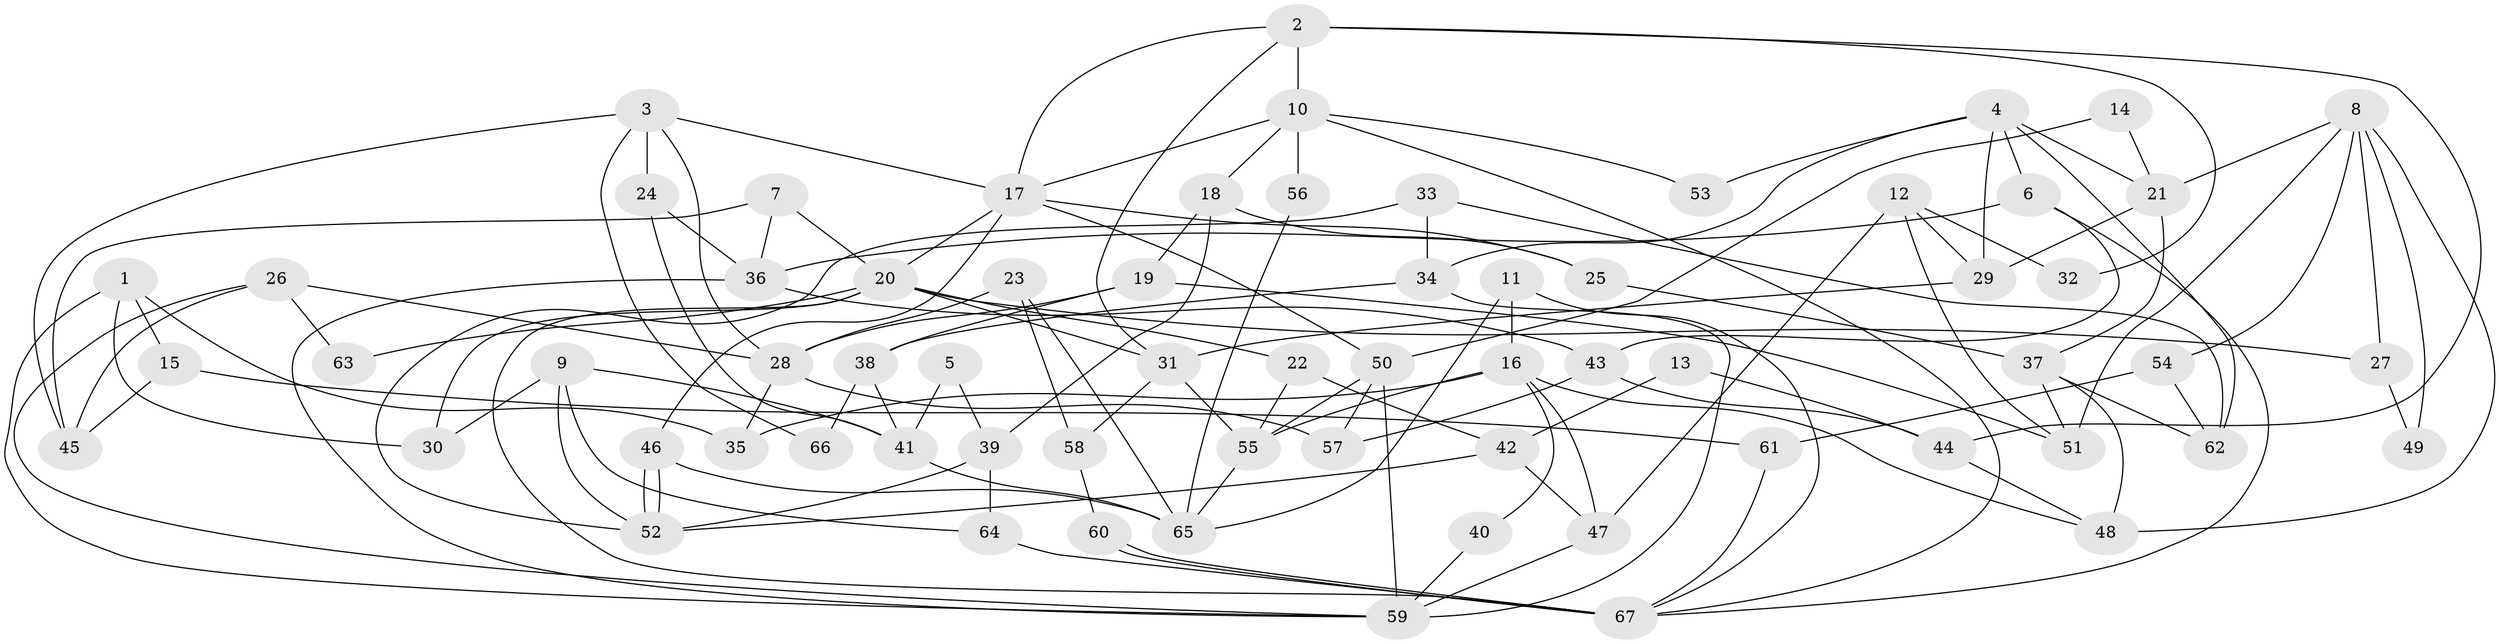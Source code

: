 // Generated by graph-tools (version 1.1) at 2025/02/03/09/25 03:02:09]
// undirected, 67 vertices, 134 edges
graph export_dot {
graph [start="1"]
  node [color=gray90,style=filled];
  1;
  2;
  3;
  4;
  5;
  6;
  7;
  8;
  9;
  10;
  11;
  12;
  13;
  14;
  15;
  16;
  17;
  18;
  19;
  20;
  21;
  22;
  23;
  24;
  25;
  26;
  27;
  28;
  29;
  30;
  31;
  32;
  33;
  34;
  35;
  36;
  37;
  38;
  39;
  40;
  41;
  42;
  43;
  44;
  45;
  46;
  47;
  48;
  49;
  50;
  51;
  52;
  53;
  54;
  55;
  56;
  57;
  58;
  59;
  60;
  61;
  62;
  63;
  64;
  65;
  66;
  67;
  1 -- 30;
  1 -- 59;
  1 -- 15;
  1 -- 35;
  2 -- 17;
  2 -- 10;
  2 -- 31;
  2 -- 32;
  2 -- 44;
  3 -- 28;
  3 -- 24;
  3 -- 17;
  3 -- 45;
  3 -- 66;
  4 -- 29;
  4 -- 34;
  4 -- 6;
  4 -- 21;
  4 -- 53;
  4 -- 62;
  5 -- 39;
  5 -- 41;
  6 -- 43;
  6 -- 36;
  6 -- 67;
  7 -- 20;
  7 -- 36;
  7 -- 45;
  8 -- 48;
  8 -- 21;
  8 -- 27;
  8 -- 49;
  8 -- 51;
  8 -- 54;
  9 -- 64;
  9 -- 52;
  9 -- 30;
  9 -- 41;
  10 -- 17;
  10 -- 67;
  10 -- 18;
  10 -- 53;
  10 -- 56;
  11 -- 67;
  11 -- 16;
  11 -- 65;
  12 -- 29;
  12 -- 51;
  12 -- 32;
  12 -- 47;
  13 -- 44;
  13 -- 42;
  14 -- 50;
  14 -- 21;
  15 -- 45;
  15 -- 61;
  16 -- 55;
  16 -- 48;
  16 -- 35;
  16 -- 40;
  16 -- 47;
  17 -- 46;
  17 -- 20;
  17 -- 25;
  17 -- 50;
  18 -- 25;
  18 -- 19;
  18 -- 39;
  19 -- 28;
  19 -- 38;
  19 -- 51;
  20 -- 67;
  20 -- 22;
  20 -- 27;
  20 -- 30;
  20 -- 31;
  20 -- 63;
  21 -- 37;
  21 -- 29;
  22 -- 42;
  22 -- 55;
  23 -- 65;
  23 -- 28;
  23 -- 58;
  24 -- 41;
  24 -- 36;
  25 -- 37;
  26 -- 59;
  26 -- 45;
  26 -- 28;
  26 -- 63;
  27 -- 49;
  28 -- 35;
  28 -- 57;
  29 -- 31;
  31 -- 55;
  31 -- 58;
  33 -- 62;
  33 -- 34;
  33 -- 52;
  34 -- 59;
  34 -- 38;
  36 -- 59;
  36 -- 43;
  37 -- 51;
  37 -- 62;
  37 -- 48;
  38 -- 41;
  38 -- 66;
  39 -- 52;
  39 -- 64;
  40 -- 59;
  41 -- 65;
  42 -- 52;
  42 -- 47;
  43 -- 57;
  43 -- 44;
  44 -- 48;
  46 -- 52;
  46 -- 52;
  46 -- 65;
  47 -- 59;
  50 -- 55;
  50 -- 57;
  50 -- 59;
  54 -- 61;
  54 -- 62;
  55 -- 65;
  56 -- 65;
  58 -- 60;
  60 -- 67;
  60 -- 67;
  61 -- 67;
  64 -- 67;
}
